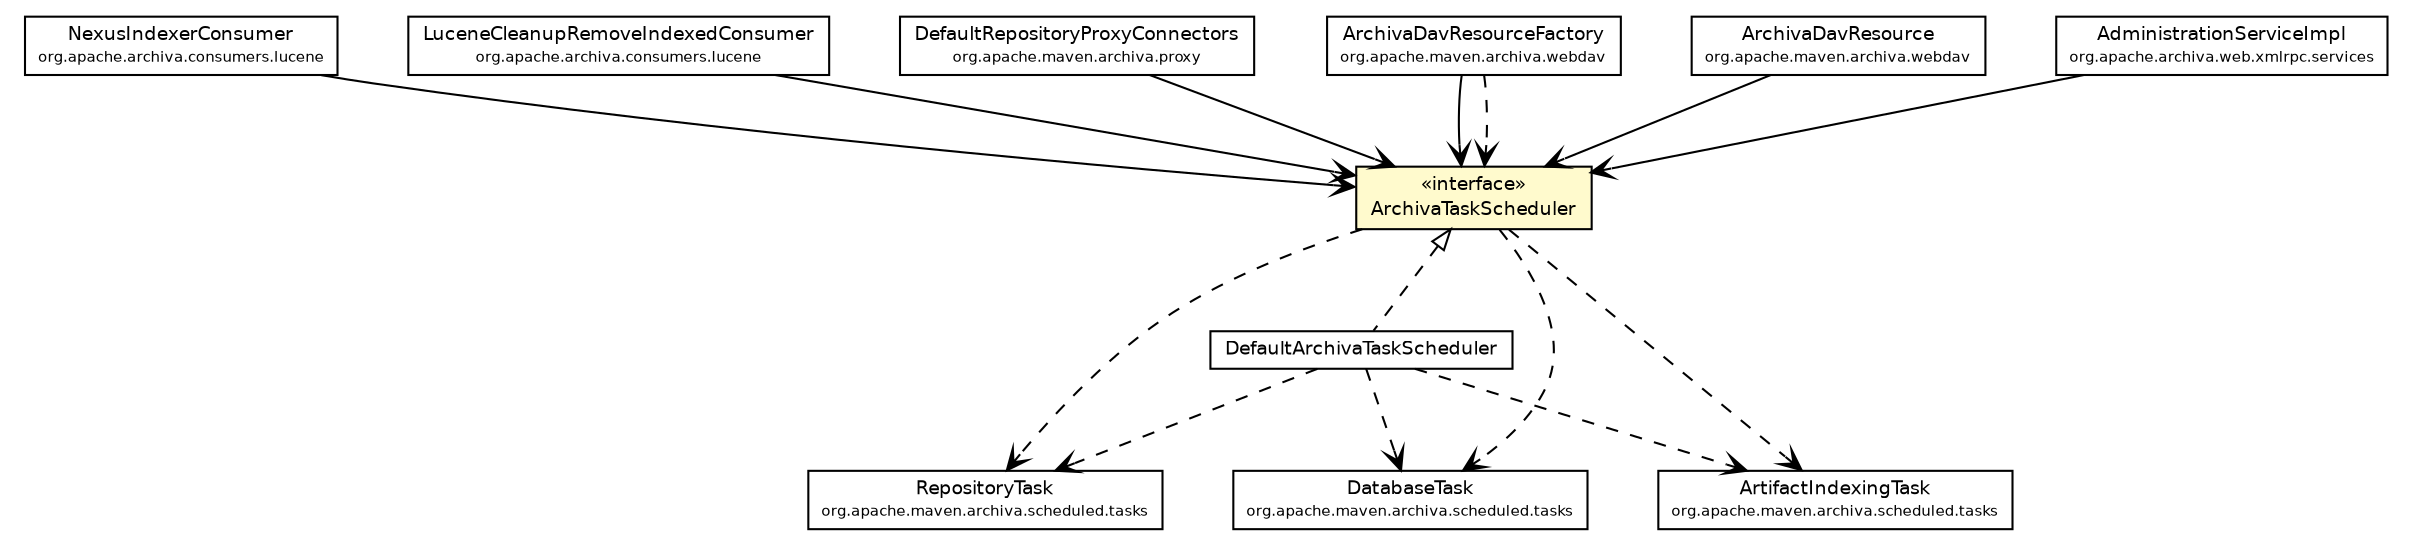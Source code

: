 #!/usr/local/bin/dot
#
# Class diagram 
# Generated by UmlGraph version 4.6 (http://www.spinellis.gr/sw/umlgraph)
#

digraph G {
	edge [fontname="Helvetica",fontsize=10,labelfontname="Helvetica",labelfontsize=10];
	node [fontname="Helvetica",fontsize=10,shape=plaintext];
	// org.apache.maven.archiva.scheduled.DefaultArchivaTaskScheduler
	c116564 [label=<<table border="0" cellborder="1" cellspacing="0" cellpadding="2" port="p" href="./DefaultArchivaTaskScheduler.html">
		<tr><td><table border="0" cellspacing="0" cellpadding="1">
			<tr><td> DefaultArchivaTaskScheduler </td></tr>
		</table></td></tr>
		</table>>, fontname="Helvetica", fontcolor="black", fontsize=9.0];
	// org.apache.maven.archiva.scheduled.ArchivaTaskScheduler
	c116566 [label=<<table border="0" cellborder="1" cellspacing="0" cellpadding="2" port="p" bgcolor="lemonChiffon" href="./ArchivaTaskScheduler.html">
		<tr><td><table border="0" cellspacing="0" cellpadding="1">
			<tr><td> &laquo;interface&raquo; </td></tr>
			<tr><td> ArchivaTaskScheduler </td></tr>
		</table></td></tr>
		</table>>, fontname="Helvetica", fontcolor="black", fontsize=9.0];
	// org.apache.maven.archiva.scheduled.tasks.RepositoryTask
	c116571 [label=<<table border="0" cellborder="1" cellspacing="0" cellpadding="2" port="p" href="./tasks/RepositoryTask.html">
		<tr><td><table border="0" cellspacing="0" cellpadding="1">
			<tr><td> RepositoryTask </td></tr>
			<tr><td><font point-size="7.0"> org.apache.maven.archiva.scheduled.tasks </font></td></tr>
		</table></td></tr>
		</table>>, fontname="Helvetica", fontcolor="black", fontsize=9.0];
	// org.apache.maven.archiva.scheduled.tasks.DatabaseTask
	c116572 [label=<<table border="0" cellborder="1" cellspacing="0" cellpadding="2" port="p" href="./tasks/DatabaseTask.html">
		<tr><td><table border="0" cellspacing="0" cellpadding="1">
			<tr><td> DatabaseTask </td></tr>
			<tr><td><font point-size="7.0"> org.apache.maven.archiva.scheduled.tasks </font></td></tr>
		</table></td></tr>
		</table>>, fontname="Helvetica", fontcolor="black", fontsize=9.0];
	// org.apache.maven.archiva.scheduled.tasks.ArtifactIndexingTask
	c116573 [label=<<table border="0" cellborder="1" cellspacing="0" cellpadding="2" port="p" href="./tasks/ArtifactIndexingTask.html">
		<tr><td><table border="0" cellspacing="0" cellpadding="1">
			<tr><td> ArtifactIndexingTask </td></tr>
			<tr><td><font point-size="7.0"> org.apache.maven.archiva.scheduled.tasks </font></td></tr>
		</table></td></tr>
		</table>>, fontname="Helvetica", fontcolor="black", fontsize=9.0];
	// org.apache.archiva.consumers.lucene.NexusIndexerConsumer
	c116575 [label=<<table border="0" cellborder="1" cellspacing="0" cellpadding="2" port="p" href="../../../archiva/consumers/lucene/NexusIndexerConsumer.html">
		<tr><td><table border="0" cellspacing="0" cellpadding="1">
			<tr><td> NexusIndexerConsumer </td></tr>
			<tr><td><font point-size="7.0"> org.apache.archiva.consumers.lucene </font></td></tr>
		</table></td></tr>
		</table>>, fontname="Helvetica", fontcolor="black", fontsize=9.0];
	// org.apache.archiva.consumers.lucene.LuceneCleanupRemoveIndexedConsumer
	c116576 [label=<<table border="0" cellborder="1" cellspacing="0" cellpadding="2" port="p" href="../../../archiva/consumers/lucene/LuceneCleanupRemoveIndexedConsumer.html">
		<tr><td><table border="0" cellspacing="0" cellpadding="1">
			<tr><td> LuceneCleanupRemoveIndexedConsumer </td></tr>
			<tr><td><font point-size="7.0"> org.apache.archiva.consumers.lucene </font></td></tr>
		</table></td></tr>
		</table>>, fontname="Helvetica", fontcolor="black", fontsize=9.0];
	// org.apache.maven.archiva.proxy.DefaultRepositoryProxyConnectors
	c116640 [label=<<table border="0" cellborder="1" cellspacing="0" cellpadding="2" port="p" href="../proxy/DefaultRepositoryProxyConnectors.html">
		<tr><td><table border="0" cellspacing="0" cellpadding="1">
			<tr><td> DefaultRepositoryProxyConnectors </td></tr>
			<tr><td><font point-size="7.0"> org.apache.maven.archiva.proxy </font></td></tr>
		</table></td></tr>
		</table>>, fontname="Helvetica", fontcolor="black", fontsize=9.0];
	// org.apache.maven.archiva.webdav.ArchivaDavResourceFactory
	c116675 [label=<<table border="0" cellborder="1" cellspacing="0" cellpadding="2" port="p" href="../webdav/ArchivaDavResourceFactory.html">
		<tr><td><table border="0" cellspacing="0" cellpadding="1">
			<tr><td> ArchivaDavResourceFactory </td></tr>
			<tr><td><font point-size="7.0"> org.apache.maven.archiva.webdav </font></td></tr>
		</table></td></tr>
		</table>>, fontname="Helvetica", fontcolor="black", fontsize=9.0];
	// org.apache.maven.archiva.webdav.ArchivaDavResource
	c116676 [label=<<table border="0" cellborder="1" cellspacing="0" cellpadding="2" port="p" href="../webdav/ArchivaDavResource.html">
		<tr><td><table border="0" cellspacing="0" cellpadding="1">
			<tr><td> ArchivaDavResource </td></tr>
			<tr><td><font point-size="7.0"> org.apache.maven.archiva.webdav </font></td></tr>
		</table></td></tr>
		</table>>, fontname="Helvetica", fontcolor="black", fontsize=9.0];
	// org.apache.archiva.web.xmlrpc.services.AdministrationServiceImpl
	c116700 [label=<<table border="0" cellborder="1" cellspacing="0" cellpadding="2" port="p" href="../../../archiva/web/xmlrpc/services/AdministrationServiceImpl.html">
		<tr><td><table border="0" cellspacing="0" cellpadding="1">
			<tr><td> AdministrationServiceImpl </td></tr>
			<tr><td><font point-size="7.0"> org.apache.archiva.web.xmlrpc.services </font></td></tr>
		</table></td></tr>
		</table>>, fontname="Helvetica", fontcolor="black", fontsize=9.0];
	//org.apache.maven.archiva.scheduled.DefaultArchivaTaskScheduler implements org.apache.maven.archiva.scheduled.ArchivaTaskScheduler
	c116566:p -> c116564:p [dir=back,arrowtail=empty,style=dashed];
	// org.apache.archiva.consumers.lucene.NexusIndexerConsumer NAVASSOC org.apache.maven.archiva.scheduled.ArchivaTaskScheduler
	c116575:p -> c116566:p [taillabel="", label="", headlabel="", fontname="Helvetica", fontcolor="black", fontsize=10.0, color="black", arrowhead=open];
	// org.apache.archiva.consumers.lucene.LuceneCleanupRemoveIndexedConsumer NAVASSOC org.apache.maven.archiva.scheduled.ArchivaTaskScheduler
	c116576:p -> c116566:p [taillabel="", label="", headlabel="", fontname="Helvetica", fontcolor="black", fontsize=10.0, color="black", arrowhead=open];
	// org.apache.maven.archiva.proxy.DefaultRepositoryProxyConnectors NAVASSOC org.apache.maven.archiva.scheduled.ArchivaTaskScheduler
	c116640:p -> c116566:p [taillabel="", label="", headlabel="", fontname="Helvetica", fontcolor="black", fontsize=10.0, color="black", arrowhead=open];
	// org.apache.maven.archiva.webdav.ArchivaDavResourceFactory NAVASSOC org.apache.maven.archiva.scheduled.ArchivaTaskScheduler
	c116675:p -> c116566:p [taillabel="", label="", headlabel="", fontname="Helvetica", fontcolor="black", fontsize=10.0, color="black", arrowhead=open];
	// org.apache.maven.archiva.webdav.ArchivaDavResource NAVASSOC org.apache.maven.archiva.scheduled.ArchivaTaskScheduler
	c116676:p -> c116566:p [taillabel="", label="", headlabel="", fontname="Helvetica", fontcolor="black", fontsize=10.0, color="black", arrowhead=open];
	// org.apache.archiva.web.xmlrpc.services.AdministrationServiceImpl NAVASSOC org.apache.maven.archiva.scheduled.ArchivaTaskScheduler
	c116700:p -> c116566:p [taillabel="", label="", headlabel="", fontname="Helvetica", fontcolor="black", fontsize=10.0, color="black", arrowhead=open];
	// org.apache.maven.archiva.scheduled.DefaultArchivaTaskScheduler DEPEND org.apache.maven.archiva.scheduled.tasks.ArtifactIndexingTask
	c116564:p -> c116573:p [taillabel="", label="", headlabel="", fontname="Helvetica", fontcolor="black", fontsize=10.0, color="black", arrowhead=open, style=dashed];
	// org.apache.maven.archiva.scheduled.DefaultArchivaTaskScheduler DEPEND org.apache.maven.archiva.scheduled.tasks.RepositoryTask
	c116564:p -> c116571:p [taillabel="", label="", headlabel="", fontname="Helvetica", fontcolor="black", fontsize=10.0, color="black", arrowhead=open, style=dashed];
	// org.apache.maven.archiva.scheduled.DefaultArchivaTaskScheduler DEPEND org.apache.maven.archiva.scheduled.tasks.DatabaseTask
	c116564:p -> c116572:p [taillabel="", label="", headlabel="", fontname="Helvetica", fontcolor="black", fontsize=10.0, color="black", arrowhead=open, style=dashed];
	// org.apache.maven.archiva.scheduled.ArchivaTaskScheduler DEPEND org.apache.maven.archiva.scheduled.tasks.ArtifactIndexingTask
	c116566:p -> c116573:p [taillabel="", label="", headlabel="", fontname="Helvetica", fontcolor="black", fontsize=10.0, color="black", arrowhead=open, style=dashed];
	// org.apache.maven.archiva.scheduled.ArchivaTaskScheduler DEPEND org.apache.maven.archiva.scheduled.tasks.RepositoryTask
	c116566:p -> c116571:p [taillabel="", label="", headlabel="", fontname="Helvetica", fontcolor="black", fontsize=10.0, color="black", arrowhead=open, style=dashed];
	// org.apache.maven.archiva.scheduled.ArchivaTaskScheduler DEPEND org.apache.maven.archiva.scheduled.tasks.DatabaseTask
	c116566:p -> c116572:p [taillabel="", label="", headlabel="", fontname="Helvetica", fontcolor="black", fontsize=10.0, color="black", arrowhead=open, style=dashed];
	// org.apache.maven.archiva.webdav.ArchivaDavResourceFactory DEPEND org.apache.maven.archiva.scheduled.ArchivaTaskScheduler
	c116675:p -> c116566:p [taillabel="", label="", headlabel="", fontname="Helvetica", fontcolor="black", fontsize=10.0, color="black", arrowhead=open, style=dashed];
}

